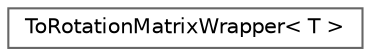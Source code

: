 digraph "类继承关系图"
{
 // LATEX_PDF_SIZE
  bgcolor="transparent";
  edge [fontname=Helvetica,fontsize=10,labelfontname=Helvetica,labelfontsize=10];
  node [fontname=Helvetica,fontsize=10,shape=box,height=0.2,width=0.4];
  rankdir="LR";
  Node0 [id="Node000000",label="ToRotationMatrixWrapper\< T \>",height=0.2,width=0.4,color="grey40", fillcolor="white", style="filled",URL="$struct_to_rotation_matrix_wrapper.html",tooltip=" "];
}
